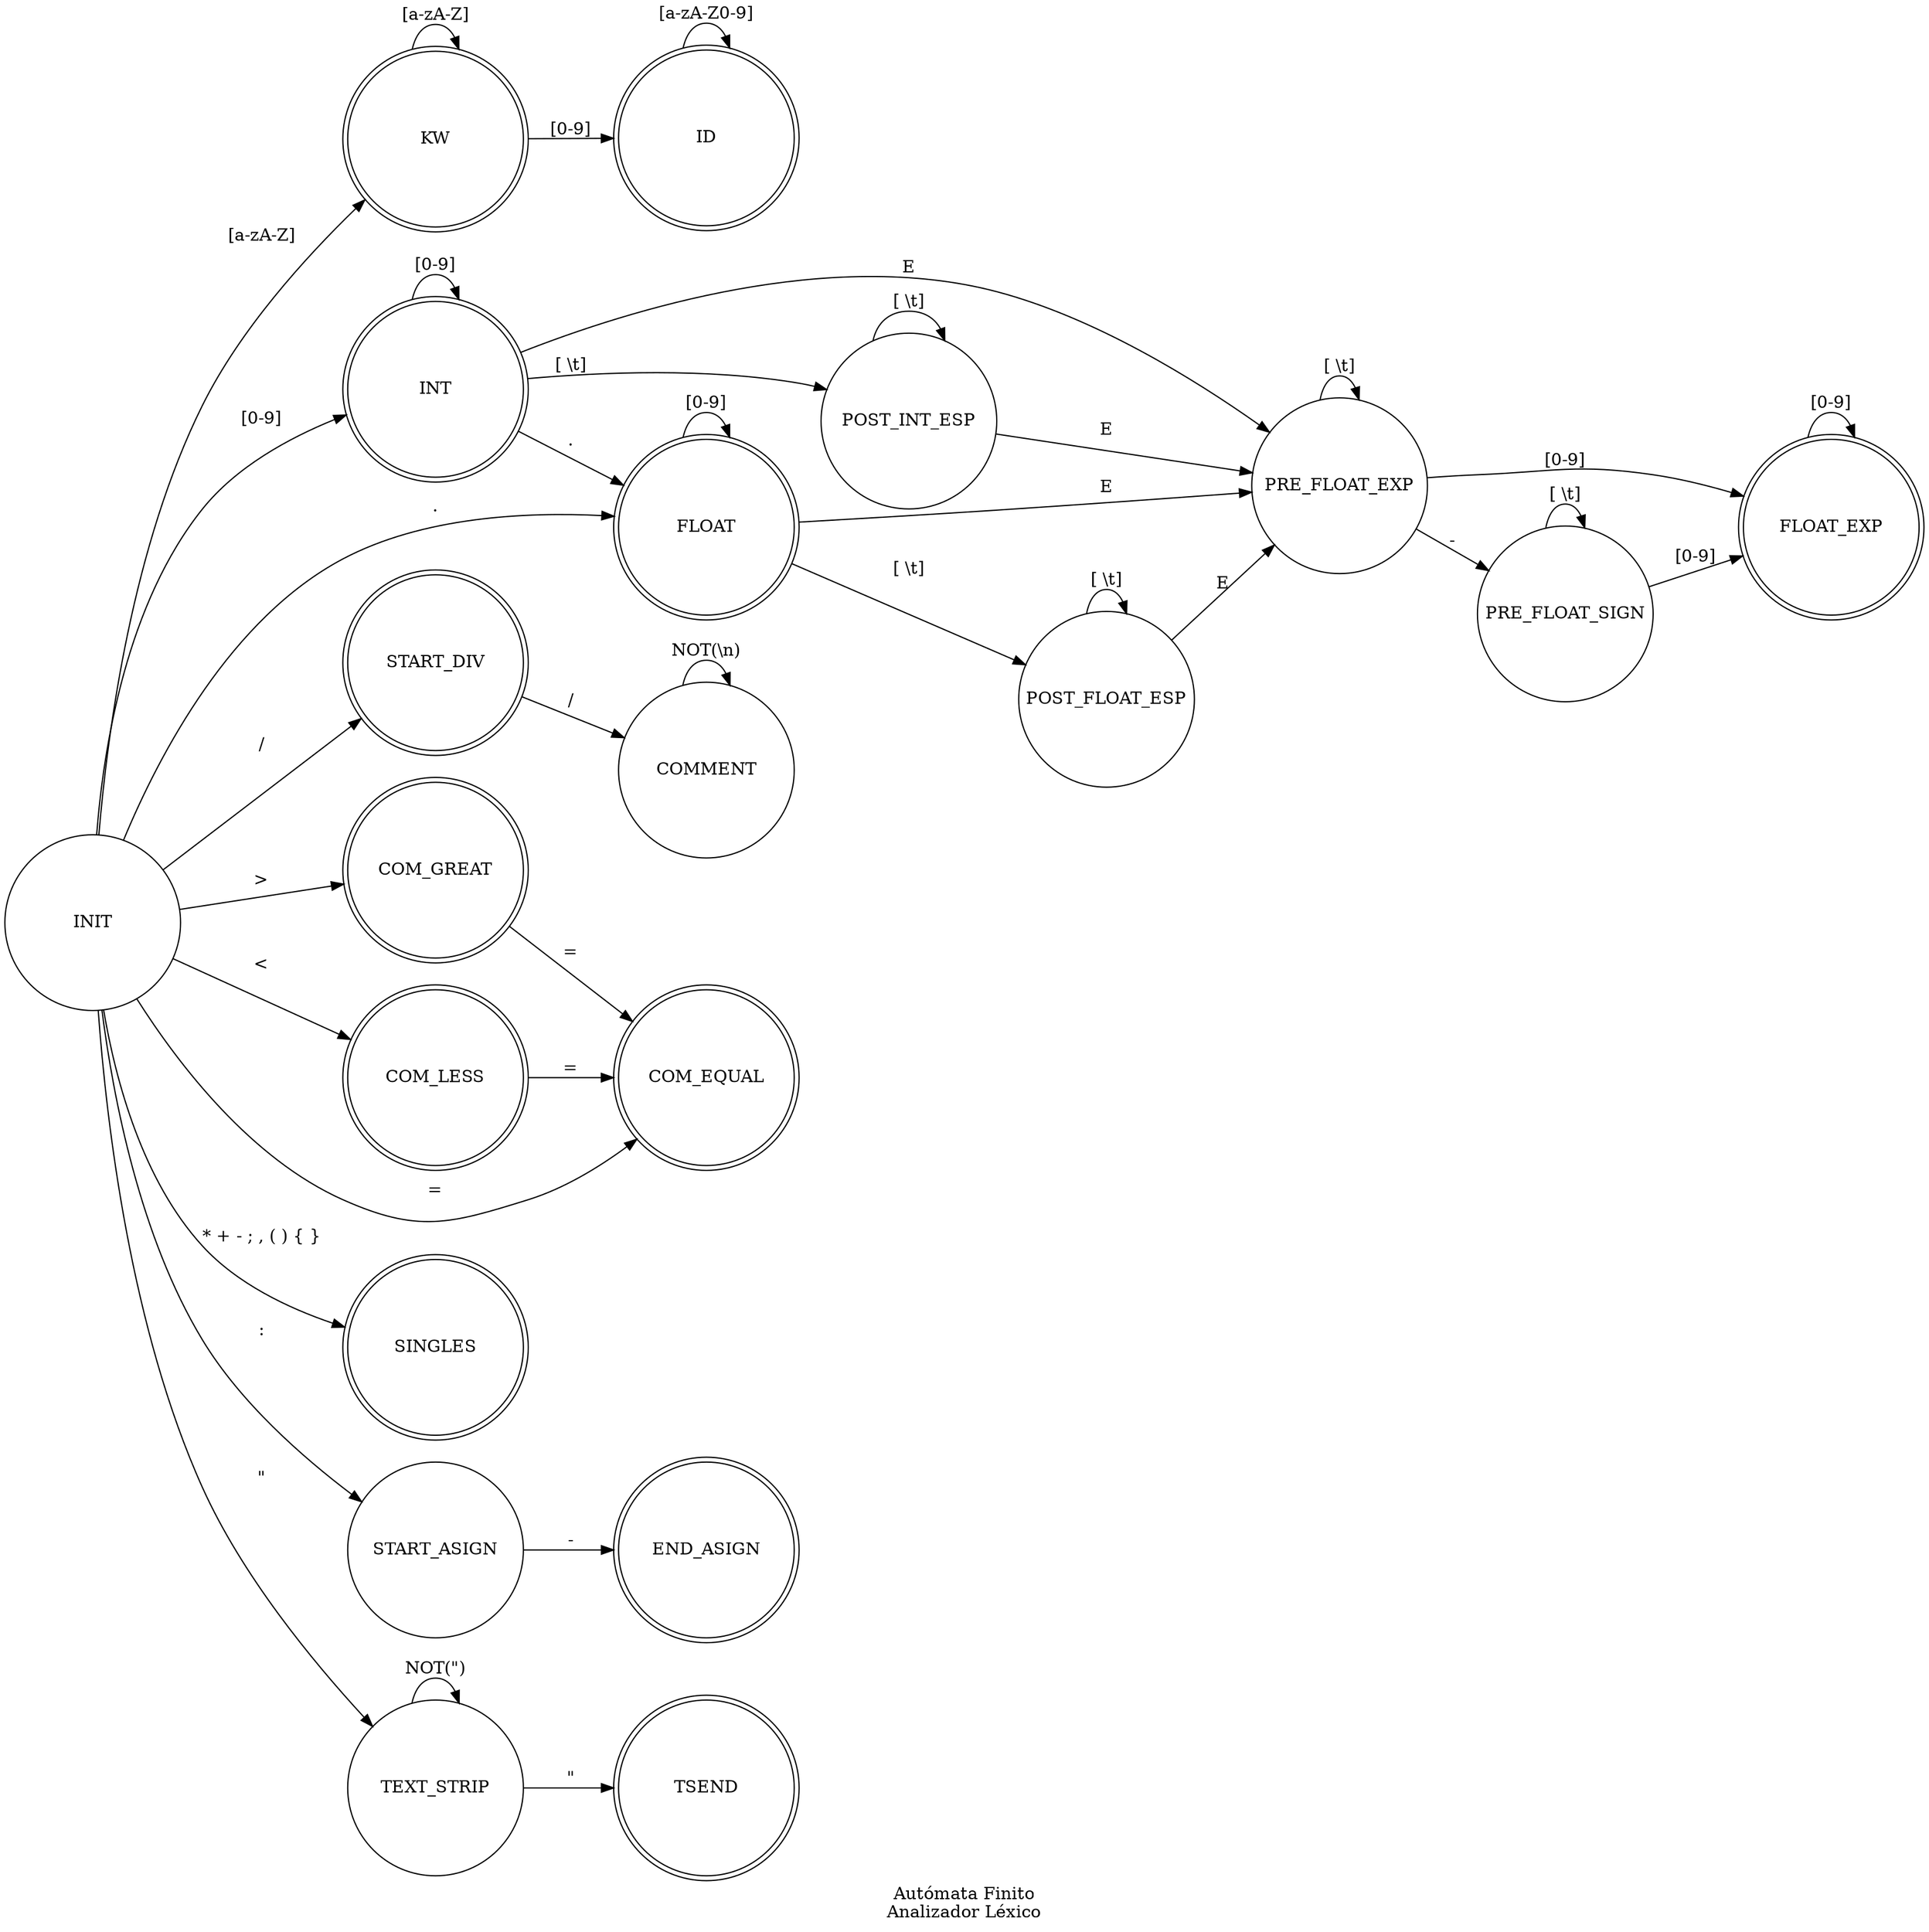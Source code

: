 digraph finite_state_machine {
	rankdir=LR;
	node [shape = doublecircle,fixedsize=true,width=2]; KW ID INT FLOAT FLOAT_EXP END_ASIGN START_DIV COM_GREAT COM_LESS COM_EQUAL SINGLES TSEND;
	node [shape=circle,fixedsize=true,width=2];
	INIT -> KW [ label = "[a-zA-Z]" ];
	INIT -> INT [ label = "[0-9]" ];
	INIT -> FLOAT [ label = "." ];
	INIT -> START_ASIGN [ label = ":" ];
	INIT -> START_DIV [ label = "/"];
	INIT -> COM_GREAT [ label =">" ];
	INIT -> COM_LESS [ label ="<" ];
	INIT -> COM_EQUAL [ label = "=" ];
	INIT -> SINGLES [ label= "* + - ; , ( ) { }" ];
	INIT -> TEXT_STRIP [ label = "\"" ];
	TEXT_STRIP -> TEXT_STRIP [ label = "NOT(\")" ];
	TEXT_STRIP -> TSEND [ label = "\"" ];
	START_DIV -> COMMENT [ label = "/" ];
	COMMENT -> COMMENT [ label = "NOT(\\n)" ];
	COM_LESS -> COM_EQUAL [ label = "=" ];
	COM_GREAT -> COM_EQUAL [ label = "=" ];
	START_ASIGN -> END_ASIGN [ label = "-" ];
	KW -> ID [ label = "[0-9]" ];
	KW -> KW [ label = "[a-zA-Z]" ];
	ID -> ID [ label = "[a-zA-Z0-9]" ];
	INT -> INT [ label = "[0-9]" ];
	INT -> FLOAT [ label = "." ];
	INT -> PRE_FLOAT_EXP [ label = "E" ];
	INT -> POST_INT_ESP [ label = "[ \\t]" ];
	FLOAT -> FLOAT [ label = "[0-9]" ];
	FLOAT -> PRE_FLOAT_EXP [ label = "E" ];
	FLOAT -> POST_FLOAT_ESP [ label = "[ \\t]" ];
	POST_FLOAT_ESP -> POST_FLOAT_ESP [ label = "[ \\t]" ];
	POST_FLOAT_ESP -> PRE_FLOAT_EXP [ label = "E" ];
	POST_INT_ESP -> POST_INT_ESP [ label = "[ \\t]" ];
	POST_INT_ESP -> PRE_FLOAT_EXP [ label = "E" ];
	PRE_FLOAT_EXP -> PRE_FLOAT_EXP [ label = "[ \\t]" ];
	PRE_FLOAT_EXP -> PRE_FLOAT_SIGN [ label = "-" ];
	PRE_FLOAT_EXP -> FLOAT_EXP [ label = "[0-9]" ];
	PRE_FLOAT_SIGN -> PRE_FLOAT_SIGN [ label = "[ \\t]" ];
	PRE_FLOAT_SIGN -> FLOAT_EXP [ label = "[0-9]" ];
	FLOAT_EXP -> FLOAT_EXP [ label = "[0-9]" ];
	overlap=false
	label="Autómata Finito\nAnalizador Léxico"
}

